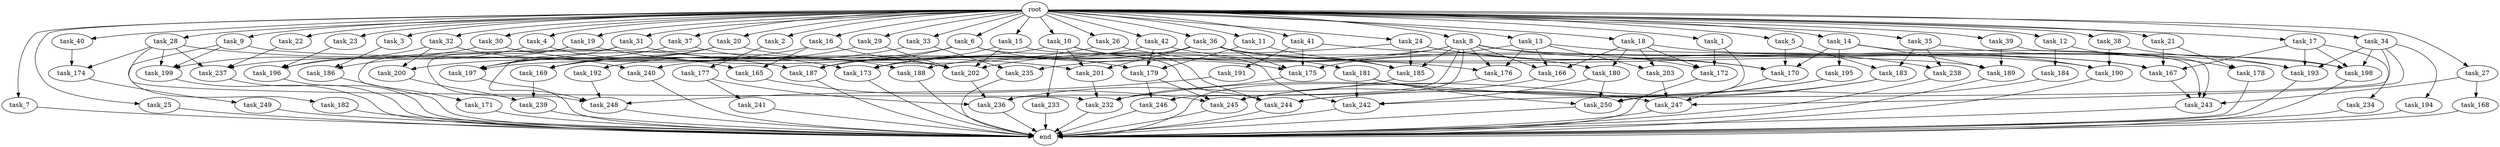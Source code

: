 digraph G {
  task_189 [size="12799002542.080000"];
  task_240 [size="5583457484.800000"];
  task_15 [size="10.240000"];
  task_185 [size="13486197309.440001"];
  task_175 [size="4896262717.440001"];
  task_9 [size="10.240000"];
  task_40 [size="10.240000"];
  task_183 [size="6184752906.240000"];
  task_4 [size="10.240000"];
  task_179 [size="7988639170.560000"];
  task_20 [size="10.240000"];
  task_166 [size="4896262717.440001"];
  task_13 [size="10.240000"];
  task_16 [size="10.240000"];
  task_14 [size="10.240000"];
  task_174 [size="12799002542.080000"];
  task_3 [size="10.240000"];
  task_235 [size="2748779069.440000"];
  task_192 [size="1374389534.720000"];
  task_5 [size="10.240000"];
  task_169 [size="7215545057.280000"];
  task_199 [size="12799002542.080000"];
  task_236 [size="12111807774.719999"];
  task_26 [size="10.240000"];
  task_28 [size="10.240000"];
  task_19 [size="10.240000"];
  task_203 [size="3521873182.720000"];
  task_42 [size="10.240000"];
  task_233 [size="8589934592.000000"];
  task_2 [size="10.240000"];
  task_186 [size="6270652252.160000"];
  task_172 [size="4294967296.000000"];
  task_7 [size="10.240000"];
  task_176 [size="4123168604.160000"];
  task_25 [size="10.240000"];
  task_190 [size="12111807774.719999"];
  task_201 [size="15461882265.600000"];
  task_36 [size="10.240000"];
  task_31 [size="10.240000"];
  task_188 [size="6871947673.600000"];
  task_232 [size="21732534517.760002"];
  task_191 [size="773094113.280000"];
  task_23 [size="10.240000"];
  task_165 [size="7730941132.800000"];
  task_194 [size="1374389534.720000"];
  task_238 [size="11682311045.120001"];
  task_200 [size="11166914969.600000"];
  task_237 [size="9792525434.880001"];
  task_29 [size="10.240000"];
  task_1 [size="10.240000"];
  task_197 [size="28174985461.760002"];
  task_195 [size="343597383.680000"];
  task_173 [size="8675833937.920000"];
  task_246 [size="1717986918.400000"];
  task_180 [size="2491081031.680000"];
  task_171 [size="8589934592.000000"];
  task_198 [size="19928648253.439999"];
  task_184 [size="1374389534.720000"];
  task_244 [size="20701742366.720001"];
  task_24 [size="10.240000"];
  task_18 [size="10.240000"];
  task_181 [size="8589934592.000000"];
  task_167 [size="12111807774.719999"];
  task_243 [size="21388937134.080002"];
  task_249 [size="8589934592.000000"];
  task_242 [size="13314398617.600000"];
  task_170 [size="13400297963.520000"];
  task_245 [size="8332236554.240000"];
  task_32 [size="10.240000"];
  task_12 [size="10.240000"];
  task_22 [size="10.240000"];
  task_248 [size="25082609008.639999"];
  task_41 [size="10.240000"];
  task_168 [size="8589934592.000000"];
  task_21 [size="10.240000"];
  task_177 [size="2147483648.000000"];
  task_193 [size="14431090114.559999"];
  task_30 [size="10.240000"];
  task_39 [size="10.240000"];
  task_8 [size="10.240000"];
  task_34 [size="10.240000"];
  root [size="0.000000"];
  task_17 [size="10.240000"];
  end [size="0.000000"];
  task_202 [size="28690381537.279999"];
  task_196 [size="6356551598.080000"];
  task_27 [size="10.240000"];
  task_182 [size="5497558138.880000"];
  task_6 [size="10.240000"];
  task_37 [size="10.240000"];
  task_35 [size="10.240000"];
  task_33 [size="10.240000"];
  task_241 [size="3092376453.120000"];
  task_239 [size="3521873182.720000"];
  task_38 [size="10.240000"];
  task_234 [size="8589934592.000000"];
  task_10 [size="10.240000"];
  task_247 [size="5068061409.280000"];
  task_187 [size="5927054868.480000"];
  task_11 [size="10.240000"];
  task_250 [size="16063177687.040001"];
  task_178 [size="2147483648.000000"];

  task_189 -> end [size="1.000000"];
  task_240 -> end [size="1.000000"];
  task_15 -> task_202 [size="411041792.000000"];
  task_15 -> task_242 [size="411041792.000000"];
  task_15 -> task_173 [size="411041792.000000"];
  task_185 -> task_236 [size="536870912.000000"];
  task_175 -> task_232 [size="33554432.000000"];
  task_9 -> task_189 [size="536870912.000000"];
  task_9 -> task_199 [size="536870912.000000"];
  task_9 -> task_182 [size="536870912.000000"];
  task_40 -> task_174 [size="838860800.000000"];
  task_183 -> task_244 [size="209715200.000000"];
  task_183 -> task_245 [size="209715200.000000"];
  task_4 -> task_196 [size="75497472.000000"];
  task_4 -> task_165 [size="75497472.000000"];
  task_179 -> task_246 [size="33554432.000000"];
  task_179 -> task_245 [size="33554432.000000"];
  task_20 -> task_197 [size="536870912.000000"];
  task_20 -> task_179 [size="536870912.000000"];
  task_20 -> task_169 [size="536870912.000000"];
  task_20 -> task_248 [size="536870912.000000"];
  task_166 -> task_245 [size="33554432.000000"];
  task_13 -> task_167 [size="134217728.000000"];
  task_13 -> task_176 [size="134217728.000000"];
  task_13 -> task_175 [size="134217728.000000"];
  task_13 -> task_166 [size="134217728.000000"];
  task_13 -> task_203 [size="134217728.000000"];
  task_16 -> task_202 [size="679477248.000000"];
  task_16 -> task_165 [size="679477248.000000"];
  task_16 -> task_200 [size="679477248.000000"];
  task_14 -> task_189 [size="33554432.000000"];
  task_14 -> task_195 [size="33554432.000000"];
  task_14 -> task_170 [size="33554432.000000"];
  task_14 -> task_243 [size="33554432.000000"];
  task_174 -> task_249 [size="838860800.000000"];
  task_3 -> task_186 [size="75497472.000000"];
  task_235 -> end [size="1.000000"];
  task_192 -> task_248 [size="838860800.000000"];
  task_5 -> task_183 [size="301989888.000000"];
  task_5 -> task_170 [size="301989888.000000"];
  task_169 -> task_239 [size="134217728.000000"];
  task_199 -> end [size="1.000000"];
  task_236 -> end [size="1.000000"];
  task_26 -> task_176 [size="134217728.000000"];
  task_26 -> task_169 [size="134217728.000000"];
  task_28 -> task_199 [size="411041792.000000"];
  task_28 -> task_237 [size="411041792.000000"];
  task_28 -> task_187 [size="411041792.000000"];
  task_28 -> task_232 [size="411041792.000000"];
  task_28 -> task_174 [size="411041792.000000"];
  task_19 -> task_186 [size="536870912.000000"];
  task_19 -> task_248 [size="536870912.000000"];
  task_19 -> task_201 [size="536870912.000000"];
  task_203 -> task_247 [size="209715200.000000"];
  task_42 -> task_180 [size="33554432.000000"];
  task_42 -> task_179 [size="33554432.000000"];
  task_42 -> task_187 [size="33554432.000000"];
  task_233 -> end [size="1.000000"];
  task_2 -> task_177 [size="209715200.000000"];
  task_186 -> end [size="1.000000"];
  task_172 -> end [size="1.000000"];
  task_7 -> end [size="1.000000"];
  task_176 -> end [size="1.000000"];
  task_25 -> end [size="1.000000"];
  task_190 -> end [size="1.000000"];
  task_201 -> task_232 [size="838860800.000000"];
  task_36 -> task_188 [size="134217728.000000"];
  task_36 -> task_173 [size="134217728.000000"];
  task_36 -> task_185 [size="134217728.000000"];
  task_36 -> task_201 [size="134217728.000000"];
  task_36 -> task_190 [size="134217728.000000"];
  task_36 -> task_175 [size="134217728.000000"];
  task_36 -> task_193 [size="134217728.000000"];
  task_31 -> task_197 [size="838860800.000000"];
  task_31 -> task_202 [size="838860800.000000"];
  task_31 -> task_171 [size="838860800.000000"];
  task_188 -> end [size="1.000000"];
  task_232 -> end [size="1.000000"];
  task_191 -> task_248 [size="536870912.000000"];
  task_23 -> task_196 [size="134217728.000000"];
  task_165 -> task_245 [size="536870912.000000"];
  task_194 -> end [size="1.000000"];
  task_238 -> end [size="1.000000"];
  task_200 -> task_239 [size="209715200.000000"];
  task_237 -> end [size="1.000000"];
  task_29 -> task_202 [size="33554432.000000"];
  task_29 -> task_169 [size="33554432.000000"];
  task_1 -> task_250 [size="134217728.000000"];
  task_1 -> task_172 [size="134217728.000000"];
  task_197 -> end [size="1.000000"];
  task_195 -> task_244 [size="838860800.000000"];
  task_195 -> task_232 [size="838860800.000000"];
  task_173 -> end [size="1.000000"];
  task_246 -> end [size="1.000000"];
  task_180 -> task_250 [size="679477248.000000"];
  task_180 -> task_242 [size="679477248.000000"];
  task_171 -> end [size="1.000000"];
  task_198 -> end [size="1.000000"];
  task_184 -> task_250 [size="679477248.000000"];
  task_244 -> end [size="1.000000"];
  task_24 -> task_202 [size="838860800.000000"];
  task_24 -> task_170 [size="838860800.000000"];
  task_24 -> task_238 [size="838860800.000000"];
  task_24 -> task_185 [size="838860800.000000"];
  task_18 -> task_203 [size="209715200.000000"];
  task_18 -> task_180 [size="209715200.000000"];
  task_18 -> task_190 [size="209715200.000000"];
  task_18 -> task_166 [size="209715200.000000"];
  task_18 -> task_172 [size="209715200.000000"];
  task_181 -> task_250 [size="75497472.000000"];
  task_181 -> task_242 [size="75497472.000000"];
  task_181 -> task_247 [size="75497472.000000"];
  task_167 -> task_243 [size="536870912.000000"];
  task_243 -> end [size="1.000000"];
  task_249 -> end [size="1.000000"];
  task_242 -> end [size="1.000000"];
  task_170 -> task_247 [size="75497472.000000"];
  task_245 -> end [size="1.000000"];
  task_32 -> task_196 [size="411041792.000000"];
  task_32 -> task_200 [size="411041792.000000"];
  task_32 -> task_240 [size="411041792.000000"];
  task_12 -> task_178 [size="134217728.000000"];
  task_12 -> task_184 [size="134217728.000000"];
  task_22 -> task_237 [size="411041792.000000"];
  task_248 -> end [size="1.000000"];
  task_41 -> task_175 [size="75497472.000000"];
  task_41 -> task_191 [size="75497472.000000"];
  task_41 -> task_172 [size="75497472.000000"];
  task_168 -> end [size="1.000000"];
  task_21 -> task_167 [size="75497472.000000"];
  task_21 -> task_178 [size="75497472.000000"];
  task_177 -> task_236 [size="301989888.000000"];
  task_177 -> task_241 [size="301989888.000000"];
  task_193 -> end [size="1.000000"];
  task_30 -> task_199 [size="301989888.000000"];
  task_30 -> task_173 [size="301989888.000000"];
  task_39 -> task_189 [size="679477248.000000"];
  task_39 -> task_243 [size="679477248.000000"];
  task_8 -> task_167 [size="134217728.000000"];
  task_8 -> task_198 [size="134217728.000000"];
  task_8 -> task_246 [size="134217728.000000"];
  task_8 -> task_170 [size="134217728.000000"];
  task_8 -> task_185 [size="134217728.000000"];
  task_8 -> task_236 [size="134217728.000000"];
  task_8 -> task_235 [size="134217728.000000"];
  task_8 -> task_240 [size="134217728.000000"];
  task_8 -> task_166 [size="134217728.000000"];
  task_8 -> task_176 [size="134217728.000000"];
  task_34 -> task_198 [size="134217728.000000"];
  task_34 -> task_194 [size="134217728.000000"];
  task_34 -> task_242 [size="134217728.000000"];
  task_34 -> task_247 [size="134217728.000000"];
  task_34 -> task_193 [size="134217728.000000"];
  root -> task_39 [size="1.000000"];
  root -> task_26 [size="1.000000"];
  root -> task_8 [size="1.000000"];
  root -> task_34 [size="1.000000"];
  root -> task_28 [size="1.000000"];
  root -> task_15 [size="1.000000"];
  root -> task_2 [size="1.000000"];
  root -> task_17 [size="1.000000"];
  root -> task_9 [size="1.000000"];
  root -> task_6 [size="1.000000"];
  root -> task_40 [size="1.000000"];
  root -> task_10 [size="1.000000"];
  root -> task_27 [size="1.000000"];
  root -> task_7 [size="1.000000"];
  root -> task_4 [size="1.000000"];
  root -> task_24 [size="1.000000"];
  root -> task_25 [size="1.000000"];
  root -> task_18 [size="1.000000"];
  root -> task_33 [size="1.000000"];
  root -> task_35 [size="1.000000"];
  root -> task_13 [size="1.000000"];
  root -> task_31 [size="1.000000"];
  root -> task_14 [size="1.000000"];
  root -> task_1 [size="1.000000"];
  root -> task_23 [size="1.000000"];
  root -> task_11 [size="1.000000"];
  root -> task_3 [size="1.000000"];
  root -> task_37 [size="1.000000"];
  root -> task_20 [size="1.000000"];
  root -> task_29 [size="1.000000"];
  root -> task_32 [size="1.000000"];
  root -> task_5 [size="1.000000"];
  root -> task_12 [size="1.000000"];
  root -> task_38 [size="1.000000"];
  root -> task_22 [size="1.000000"];
  root -> task_19 [size="1.000000"];
  root -> task_41 [size="1.000000"];
  root -> task_36 [size="1.000000"];
  root -> task_21 [size="1.000000"];
  root -> task_16 [size="1.000000"];
  root -> task_42 [size="1.000000"];
  root -> task_30 [size="1.000000"];
  task_17 -> task_167 [size="838860800.000000"];
  task_17 -> task_198 [size="838860800.000000"];
  task_17 -> task_193 [size="838860800.000000"];
  task_17 -> task_234 [size="838860800.000000"];
  task_202 -> task_236 [size="209715200.000000"];
  task_196 -> end [size="1.000000"];
  task_27 -> task_168 [size="838860800.000000"];
  task_27 -> task_243 [size="838860800.000000"];
  task_182 -> end [size="1.000000"];
  task_6 -> task_244 [size="134217728.000000"];
  task_6 -> task_237 [size="134217728.000000"];
  task_6 -> task_175 [size="134217728.000000"];
  task_6 -> task_187 [size="134217728.000000"];
  task_37 -> task_197 [size="536870912.000000"];
  task_37 -> task_188 [size="536870912.000000"];
  task_35 -> task_183 [size="301989888.000000"];
  task_35 -> task_193 [size="301989888.000000"];
  task_35 -> task_238 [size="301989888.000000"];
  task_33 -> task_192 [size="134217728.000000"];
  task_33 -> task_235 [size="134217728.000000"];
  task_241 -> end [size="1.000000"];
  task_239 -> end [size="1.000000"];
  task_38 -> task_198 [size="838860800.000000"];
  task_38 -> task_190 [size="838860800.000000"];
  task_234 -> end [size="1.000000"];
  task_10 -> task_197 [size="838860800.000000"];
  task_10 -> task_181 [size="838860800.000000"];
  task_10 -> task_244 [size="838860800.000000"];
  task_10 -> task_233 [size="838860800.000000"];
  task_10 -> task_201 [size="838860800.000000"];
  task_247 -> end [size="1.000000"];
  task_187 -> end [size="1.000000"];
  task_11 -> task_179 [size="209715200.000000"];
  task_11 -> task_185 [size="209715200.000000"];
  task_250 -> end [size="1.000000"];
  task_178 -> end [size="1.000000"];
}
